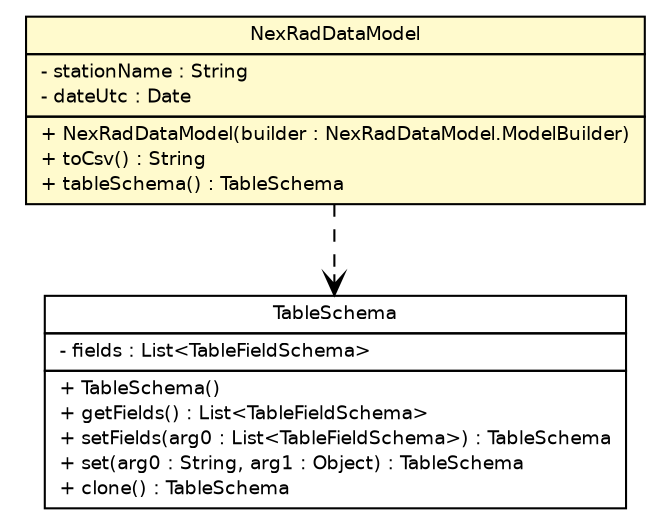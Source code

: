 #!/usr/local/bin/dot
#
# Class diagram 
# Generated by UMLGraph version R5_6-24-gf6e263 (http://www.umlgraph.org/)
#

digraph G {
	edge [fontname="Helvetica",fontsize=10,labelfontname="Helvetica",labelfontsize=10];
	node [fontname="Helvetica",fontsize=10,shape=plaintext];
	nodesep=0.25;
	ranksep=0.5;
	// com.ohair.stephen.edp.model.NexRadDataModel
	c392 [label=<<table title="com.ohair.stephen.edp.model.NexRadDataModel" border="0" cellborder="1" cellspacing="0" cellpadding="2" port="p" bgcolor="lemonChiffon" href="./NexRadDataModel.html">
		<tr><td><table border="0" cellspacing="0" cellpadding="1">
<tr><td align="center" balign="center"> NexRadDataModel </td></tr>
		</table></td></tr>
		<tr><td><table border="0" cellspacing="0" cellpadding="1">
<tr><td align="left" balign="left"> - stationName : String </td></tr>
<tr><td align="left" balign="left"> - dateUtc : Date </td></tr>
		</table></td></tr>
		<tr><td><table border="0" cellspacing="0" cellpadding="1">
<tr><td align="left" balign="left"> + NexRadDataModel(builder : NexRadDataModel.ModelBuilder) </td></tr>
<tr><td align="left" balign="left"> + toCsv() : String </td></tr>
<tr><td align="left" balign="left"> + tableSchema() : TableSchema </td></tr>
		</table></td></tr>
		</table>>, URL="./NexRadDataModel.html", fontname="Helvetica", fontcolor="black", fontsize=9.0];
	// com.ohair.stephen.edp.model.NexRadDataModel DEPEND com.google.api.services.bigquery.model.TableSchema
	c392:p -> c402:p [taillabel="", label="", headlabel="", fontname="Helvetica", fontcolor="black", fontsize=10.0, color="black", arrowhead=open, style=dashed];
	// com.google.api.services.bigquery.model.TableSchema
	c402 [label=<<table title="com.google.api.services.bigquery.model.TableSchema" border="0" cellborder="1" cellspacing="0" cellpadding="2" port="p" href="http://java.sun.com/j2se/1.4.2/docs/api/com/google/api/services/bigquery/model/TableSchema.html">
		<tr><td><table border="0" cellspacing="0" cellpadding="1">
<tr><td align="center" balign="center"> TableSchema </td></tr>
		</table></td></tr>
		<tr><td><table border="0" cellspacing="0" cellpadding="1">
<tr><td align="left" balign="left"> - fields : List&lt;TableFieldSchema&gt; </td></tr>
		</table></td></tr>
		<tr><td><table border="0" cellspacing="0" cellpadding="1">
<tr><td align="left" balign="left"> + TableSchema() </td></tr>
<tr><td align="left" balign="left"> + getFields() : List&lt;TableFieldSchema&gt; </td></tr>
<tr><td align="left" balign="left"> + setFields(arg0 : List&lt;TableFieldSchema&gt;) : TableSchema </td></tr>
<tr><td align="left" balign="left"> + set(arg0 : String, arg1 : Object) : TableSchema </td></tr>
<tr><td align="left" balign="left"> + clone() : TableSchema </td></tr>
		</table></td></tr>
		</table>>, URL="http://java.sun.com/j2se/1.4.2/docs/api/com/google/api/services/bigquery/model/TableSchema.html", fontname="Helvetica", fontcolor="black", fontsize=9.0];
}


